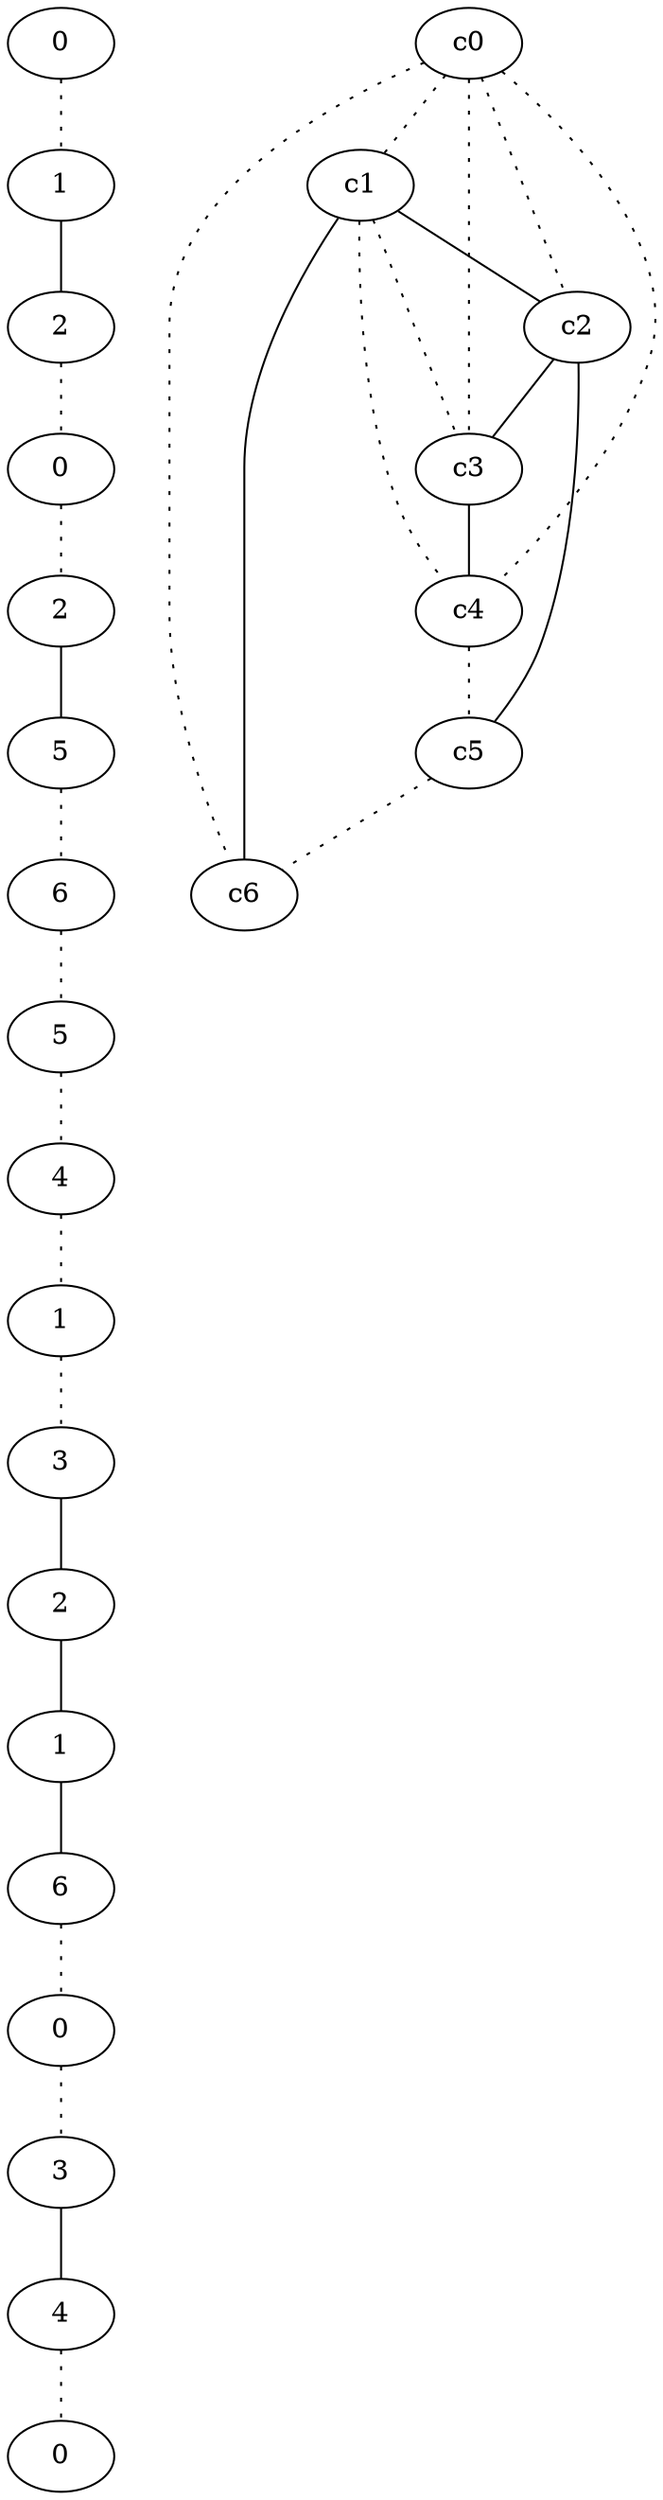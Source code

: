 graph {
a0[label=0];
a1[label=1];
a2[label=2];
a3[label=0];
a4[label=2];
a5[label=5];
a6[label=6];
a7[label=5];
a8[label=4];
a9[label=1];
a10[label=3];
a11[label=2];
a12[label=1];
a13[label=6];
a14[label=0];
a15[label=3];
a16[label=4];
a17[label=0];
a0 -- a1 [style=dotted];
a1 -- a2;
a2 -- a3 [style=dotted];
a3 -- a4 [style=dotted];
a4 -- a5;
a5 -- a6 [style=dotted];
a6 -- a7 [style=dotted];
a7 -- a8 [style=dotted];
a8 -- a9 [style=dotted];
a9 -- a10 [style=dotted];
a10 -- a11;
a11 -- a12;
a12 -- a13;
a13 -- a14 [style=dotted];
a14 -- a15 [style=dotted];
a15 -- a16;
a16 -- a17 [style=dotted];
c0 -- c1 [style=dotted];
c0 -- c2 [style=dotted];
c0 -- c3 [style=dotted];
c0 -- c4 [style=dotted];
c0 -- c6 [style=dotted];
c1 -- c2;
c1 -- c3 [style=dotted];
c1 -- c4 [style=dotted];
c1 -- c6;
c2 -- c3;
c2 -- c5;
c3 -- c4;
c4 -- c5 [style=dotted];
c5 -- c6 [style=dotted];
}
